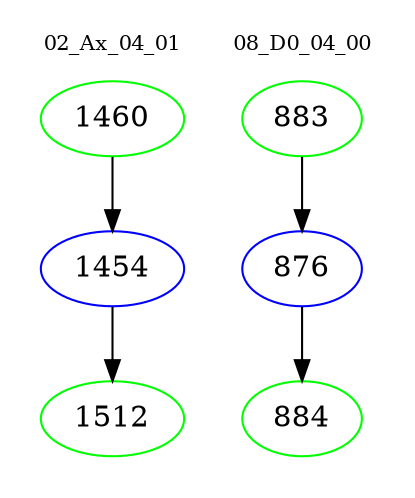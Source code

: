 digraph{
subgraph cluster_0 {
color = white
label = "02_Ax_04_01";
fontsize=10;
T0_1460 [label="1460", color="green"]
T0_1460 -> T0_1454 [color="black"]
T0_1454 [label="1454", color="blue"]
T0_1454 -> T0_1512 [color="black"]
T0_1512 [label="1512", color="green"]
}
subgraph cluster_1 {
color = white
label = "08_D0_04_00";
fontsize=10;
T1_883 [label="883", color="green"]
T1_883 -> T1_876 [color="black"]
T1_876 [label="876", color="blue"]
T1_876 -> T1_884 [color="black"]
T1_884 [label="884", color="green"]
}
}
